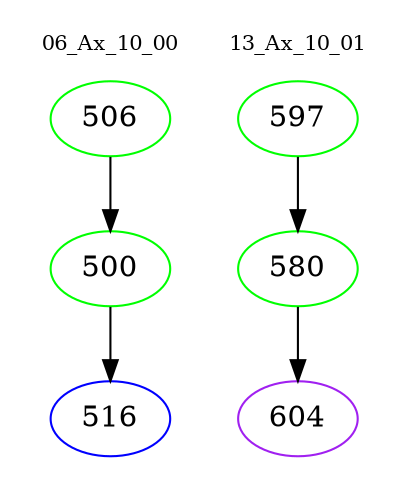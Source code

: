 digraph{
subgraph cluster_0 {
color = white
label = "06_Ax_10_00";
fontsize=10;
T0_506 [label="506", color="green"]
T0_506 -> T0_500 [color="black"]
T0_500 [label="500", color="green"]
T0_500 -> T0_516 [color="black"]
T0_516 [label="516", color="blue"]
}
subgraph cluster_1 {
color = white
label = "13_Ax_10_01";
fontsize=10;
T1_597 [label="597", color="green"]
T1_597 -> T1_580 [color="black"]
T1_580 [label="580", color="green"]
T1_580 -> T1_604 [color="black"]
T1_604 [label="604", color="purple"]
}
}

